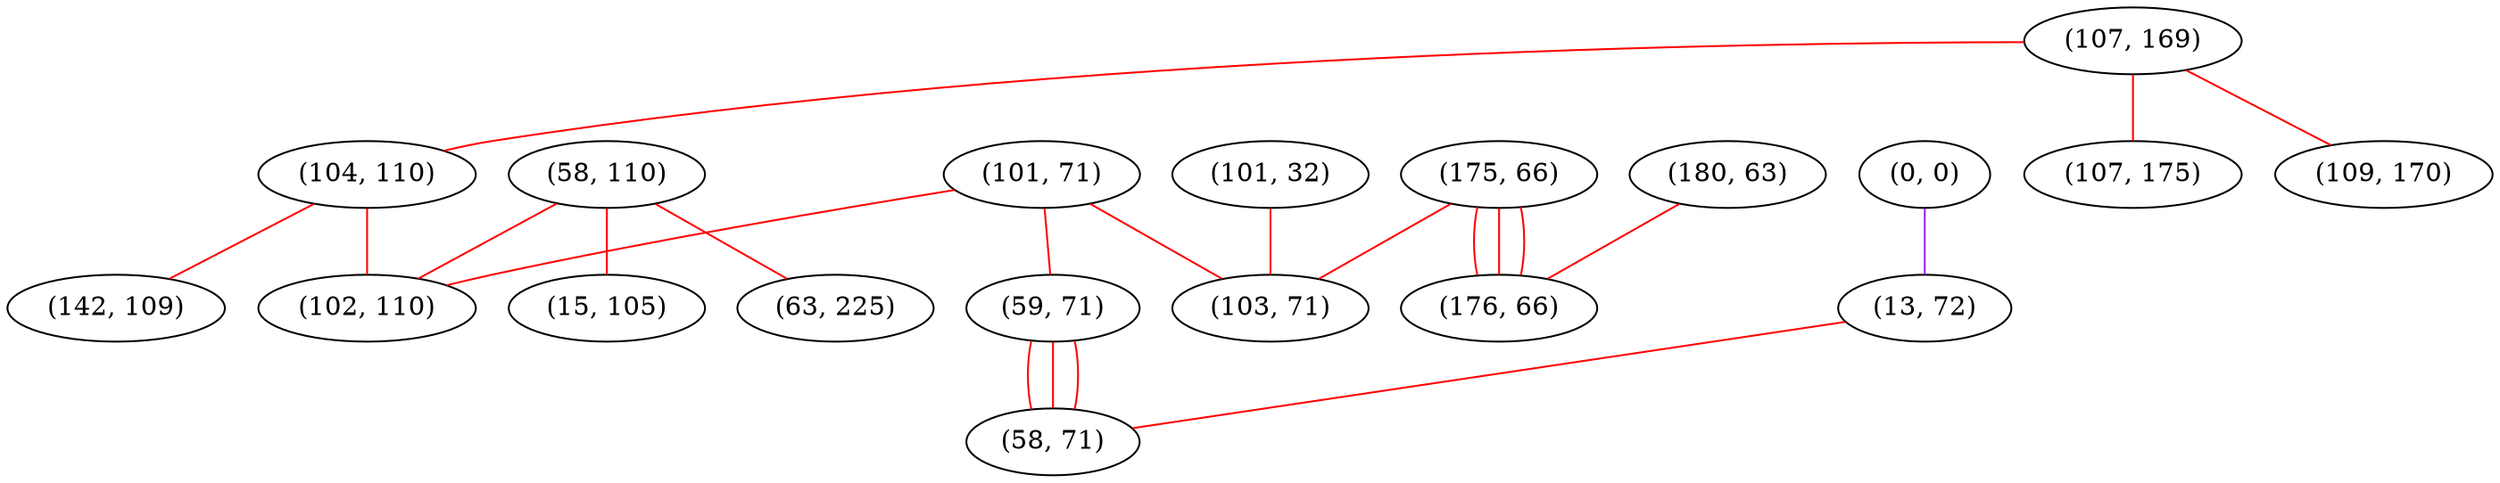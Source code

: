 graph "" {
"(107, 169)";
"(104, 110)";
"(58, 110)";
"(101, 32)";
"(175, 66)";
"(180, 63)";
"(101, 71)";
"(103, 71)";
"(142, 109)";
"(176, 66)";
"(59, 71)";
"(0, 0)";
"(13, 72)";
"(15, 105)";
"(58, 71)";
"(107, 175)";
"(63, 225)";
"(109, 170)";
"(102, 110)";
"(107, 169)" -- "(104, 110)"  [color=red, key=0, weight=1];
"(107, 169)" -- "(109, 170)"  [color=red, key=0, weight=1];
"(107, 169)" -- "(107, 175)"  [color=red, key=0, weight=1];
"(104, 110)" -- "(142, 109)"  [color=red, key=0, weight=1];
"(104, 110)" -- "(102, 110)"  [color=red, key=0, weight=1];
"(58, 110)" -- "(63, 225)"  [color=red, key=0, weight=1];
"(58, 110)" -- "(15, 105)"  [color=red, key=0, weight=1];
"(58, 110)" -- "(102, 110)"  [color=red, key=0, weight=1];
"(101, 32)" -- "(103, 71)"  [color=red, key=0, weight=1];
"(175, 66)" -- "(103, 71)"  [color=red, key=0, weight=1];
"(175, 66)" -- "(176, 66)"  [color=red, key=0, weight=1];
"(175, 66)" -- "(176, 66)"  [color=red, key=1, weight=1];
"(175, 66)" -- "(176, 66)"  [color=red, key=2, weight=1];
"(180, 63)" -- "(176, 66)"  [color=red, key=0, weight=1];
"(101, 71)" -- "(59, 71)"  [color=red, key=0, weight=1];
"(101, 71)" -- "(103, 71)"  [color=red, key=0, weight=1];
"(101, 71)" -- "(102, 110)"  [color=red, key=0, weight=1];
"(59, 71)" -- "(58, 71)"  [color=red, key=0, weight=1];
"(59, 71)" -- "(58, 71)"  [color=red, key=1, weight=1];
"(59, 71)" -- "(58, 71)"  [color=red, key=2, weight=1];
"(0, 0)" -- "(13, 72)"  [color=purple, key=0, weight=4];
"(13, 72)" -- "(58, 71)"  [color=red, key=0, weight=1];
}
